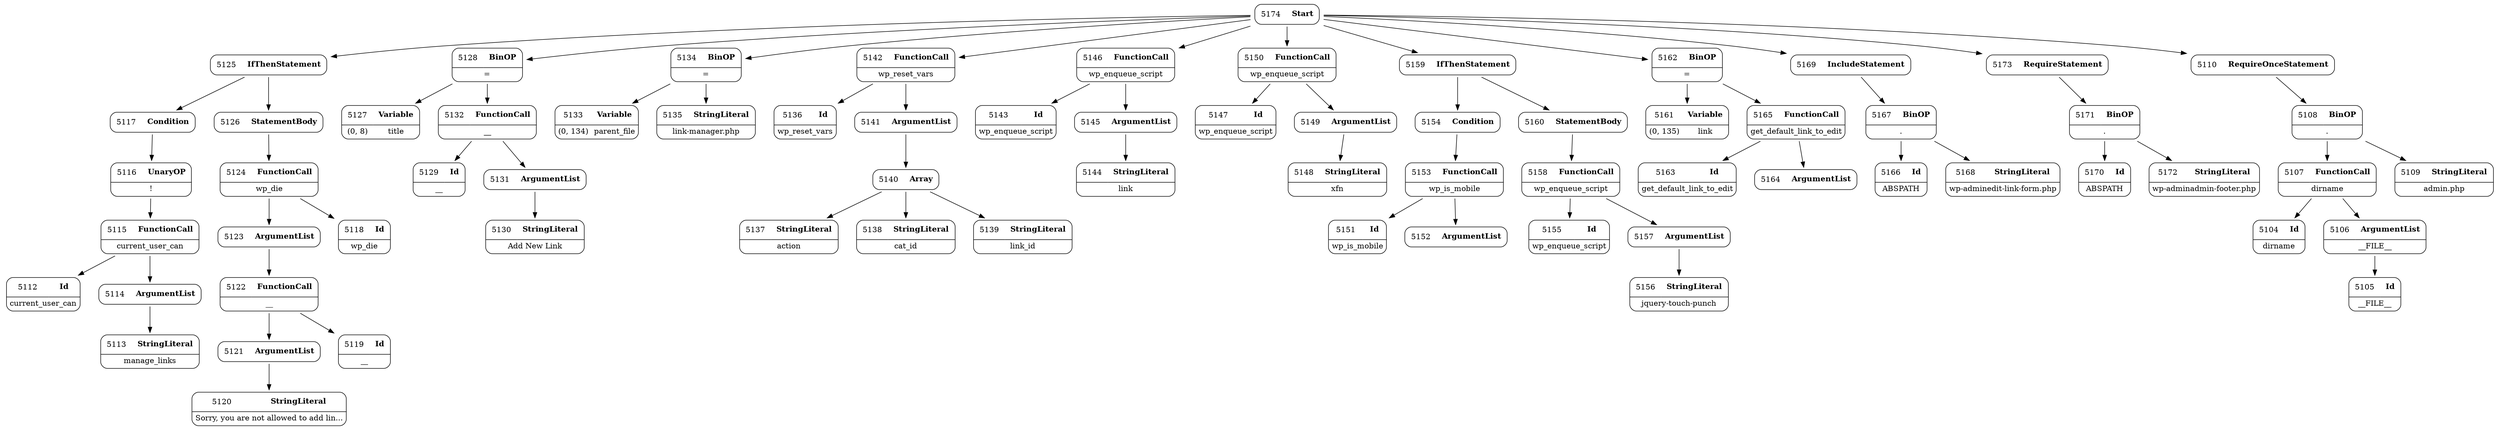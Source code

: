 digraph ast {
node [shape=none];
5120 [label=<<TABLE border='1' cellspacing='0' cellpadding='10' style='rounded' ><TR><TD border='0'>5120</TD><TD border='0'><B>StringLiteral</B></TD></TR><HR/><TR><TD border='0' cellpadding='5' colspan='2'>Sorry, you are not allowed to add lin...</TD></TR></TABLE>>];
5121 [label=<<TABLE border='1' cellspacing='0' cellpadding='10' style='rounded' ><TR><TD border='0'>5121</TD><TD border='0'><B>ArgumentList</B></TD></TR></TABLE>>];
5121 -> 5120 [weight=2];
5122 [label=<<TABLE border='1' cellspacing='0' cellpadding='10' style='rounded' ><TR><TD border='0'>5122</TD><TD border='0'><B>FunctionCall</B></TD></TR><HR/><TR><TD border='0' cellpadding='5' colspan='2'>__</TD></TR></TABLE>>];
5122 -> 5119 [weight=2];
5122 -> 5121 [weight=2];
5123 [label=<<TABLE border='1' cellspacing='0' cellpadding='10' style='rounded' ><TR><TD border='0'>5123</TD><TD border='0'><B>ArgumentList</B></TD></TR></TABLE>>];
5123 -> 5122 [weight=2];
5124 [label=<<TABLE border='1' cellspacing='0' cellpadding='10' style='rounded' ><TR><TD border='0'>5124</TD><TD border='0'><B>FunctionCall</B></TD></TR><HR/><TR><TD border='0' cellpadding='5' colspan='2'>wp_die</TD></TR></TABLE>>];
5124 -> 5118 [weight=2];
5124 -> 5123 [weight=2];
5125 [label=<<TABLE border='1' cellspacing='0' cellpadding='10' style='rounded' ><TR><TD border='0'>5125</TD><TD border='0'><B>IfThenStatement</B></TD></TR></TABLE>>];
5125 -> 5117 [weight=2];
5125 -> 5126 [weight=2];
5126 [label=<<TABLE border='1' cellspacing='0' cellpadding='10' style='rounded' ><TR><TD border='0'>5126</TD><TD border='0'><B>StatementBody</B></TD></TR></TABLE>>];
5126 -> 5124 [weight=2];
5127 [label=<<TABLE border='1' cellspacing='0' cellpadding='10' style='rounded' ><TR><TD border='0'>5127</TD><TD border='0'><B>Variable</B></TD></TR><HR/><TR><TD border='0' cellpadding='5'>(0, 8)</TD><TD border='0' cellpadding='5'>title</TD></TR></TABLE>>];
5128 [label=<<TABLE border='1' cellspacing='0' cellpadding='10' style='rounded' ><TR><TD border='0'>5128</TD><TD border='0'><B>BinOP</B></TD></TR><HR/><TR><TD border='0' cellpadding='5' colspan='2'>=</TD></TR></TABLE>>];
5128 -> 5127 [weight=2];
5128 -> 5132 [weight=2];
5129 [label=<<TABLE border='1' cellspacing='0' cellpadding='10' style='rounded' ><TR><TD border='0'>5129</TD><TD border='0'><B>Id</B></TD></TR><HR/><TR><TD border='0' cellpadding='5' colspan='2'>__</TD></TR></TABLE>>];
5130 [label=<<TABLE border='1' cellspacing='0' cellpadding='10' style='rounded' ><TR><TD border='0'>5130</TD><TD border='0'><B>StringLiteral</B></TD></TR><HR/><TR><TD border='0' cellpadding='5' colspan='2'>Add New Link</TD></TR></TABLE>>];
5131 [label=<<TABLE border='1' cellspacing='0' cellpadding='10' style='rounded' ><TR><TD border='0'>5131</TD><TD border='0'><B>ArgumentList</B></TD></TR></TABLE>>];
5131 -> 5130 [weight=2];
5132 [label=<<TABLE border='1' cellspacing='0' cellpadding='10' style='rounded' ><TR><TD border='0'>5132</TD><TD border='0'><B>FunctionCall</B></TD></TR><HR/><TR><TD border='0' cellpadding='5' colspan='2'>__</TD></TR></TABLE>>];
5132 -> 5129 [weight=2];
5132 -> 5131 [weight=2];
5133 [label=<<TABLE border='1' cellspacing='0' cellpadding='10' style='rounded' ><TR><TD border='0'>5133</TD><TD border='0'><B>Variable</B></TD></TR><HR/><TR><TD border='0' cellpadding='5'>(0, 134)</TD><TD border='0' cellpadding='5'>parent_file</TD></TR></TABLE>>];
5134 [label=<<TABLE border='1' cellspacing='0' cellpadding='10' style='rounded' ><TR><TD border='0'>5134</TD><TD border='0'><B>BinOP</B></TD></TR><HR/><TR><TD border='0' cellpadding='5' colspan='2'>=</TD></TR></TABLE>>];
5134 -> 5133 [weight=2];
5134 -> 5135 [weight=2];
5135 [label=<<TABLE border='1' cellspacing='0' cellpadding='10' style='rounded' ><TR><TD border='0'>5135</TD><TD border='0'><B>StringLiteral</B></TD></TR><HR/><TR><TD border='0' cellpadding='5' colspan='2'>link-manager.php</TD></TR></TABLE>>];
5136 [label=<<TABLE border='1' cellspacing='0' cellpadding='10' style='rounded' ><TR><TD border='0'>5136</TD><TD border='0'><B>Id</B></TD></TR><HR/><TR><TD border='0' cellpadding='5' colspan='2'>wp_reset_vars</TD></TR></TABLE>>];
5137 [label=<<TABLE border='1' cellspacing='0' cellpadding='10' style='rounded' ><TR><TD border='0'>5137</TD><TD border='0'><B>StringLiteral</B></TD></TR><HR/><TR><TD border='0' cellpadding='5' colspan='2'>action</TD></TR></TABLE>>];
5138 [label=<<TABLE border='1' cellspacing='0' cellpadding='10' style='rounded' ><TR><TD border='0'>5138</TD><TD border='0'><B>StringLiteral</B></TD></TR><HR/><TR><TD border='0' cellpadding='5' colspan='2'>cat_id</TD></TR></TABLE>>];
5139 [label=<<TABLE border='1' cellspacing='0' cellpadding='10' style='rounded' ><TR><TD border='0'>5139</TD><TD border='0'><B>StringLiteral</B></TD></TR><HR/><TR><TD border='0' cellpadding='5' colspan='2'>link_id</TD></TR></TABLE>>];
5140 [label=<<TABLE border='1' cellspacing='0' cellpadding='10' style='rounded' ><TR><TD border='0'>5140</TD><TD border='0'><B>Array</B></TD></TR></TABLE>>];
5140 -> 5137 [weight=2];
5140 -> 5138 [weight=2];
5140 -> 5139 [weight=2];
5141 [label=<<TABLE border='1' cellspacing='0' cellpadding='10' style='rounded' ><TR><TD border='0'>5141</TD><TD border='0'><B>ArgumentList</B></TD></TR></TABLE>>];
5141 -> 5140 [weight=2];
5142 [label=<<TABLE border='1' cellspacing='0' cellpadding='10' style='rounded' ><TR><TD border='0'>5142</TD><TD border='0'><B>FunctionCall</B></TD></TR><HR/><TR><TD border='0' cellpadding='5' colspan='2'>wp_reset_vars</TD></TR></TABLE>>];
5142 -> 5136 [weight=2];
5142 -> 5141 [weight=2];
5143 [label=<<TABLE border='1' cellspacing='0' cellpadding='10' style='rounded' ><TR><TD border='0'>5143</TD><TD border='0'><B>Id</B></TD></TR><HR/><TR><TD border='0' cellpadding='5' colspan='2'>wp_enqueue_script</TD></TR></TABLE>>];
5144 [label=<<TABLE border='1' cellspacing='0' cellpadding='10' style='rounded' ><TR><TD border='0'>5144</TD><TD border='0'><B>StringLiteral</B></TD></TR><HR/><TR><TD border='0' cellpadding='5' colspan='2'>link</TD></TR></TABLE>>];
5145 [label=<<TABLE border='1' cellspacing='0' cellpadding='10' style='rounded' ><TR><TD border='0'>5145</TD><TD border='0'><B>ArgumentList</B></TD></TR></TABLE>>];
5145 -> 5144 [weight=2];
5146 [label=<<TABLE border='1' cellspacing='0' cellpadding='10' style='rounded' ><TR><TD border='0'>5146</TD><TD border='0'><B>FunctionCall</B></TD></TR><HR/><TR><TD border='0' cellpadding='5' colspan='2'>wp_enqueue_script</TD></TR></TABLE>>];
5146 -> 5143 [weight=2];
5146 -> 5145 [weight=2];
5147 [label=<<TABLE border='1' cellspacing='0' cellpadding='10' style='rounded' ><TR><TD border='0'>5147</TD><TD border='0'><B>Id</B></TD></TR><HR/><TR><TD border='0' cellpadding='5' colspan='2'>wp_enqueue_script</TD></TR></TABLE>>];
5148 [label=<<TABLE border='1' cellspacing='0' cellpadding='10' style='rounded' ><TR><TD border='0'>5148</TD><TD border='0'><B>StringLiteral</B></TD></TR><HR/><TR><TD border='0' cellpadding='5' colspan='2'>xfn</TD></TR></TABLE>>];
5149 [label=<<TABLE border='1' cellspacing='0' cellpadding='10' style='rounded' ><TR><TD border='0'>5149</TD><TD border='0'><B>ArgumentList</B></TD></TR></TABLE>>];
5149 -> 5148 [weight=2];
5150 [label=<<TABLE border='1' cellspacing='0' cellpadding='10' style='rounded' ><TR><TD border='0'>5150</TD><TD border='0'><B>FunctionCall</B></TD></TR><HR/><TR><TD border='0' cellpadding='5' colspan='2'>wp_enqueue_script</TD></TR></TABLE>>];
5150 -> 5147 [weight=2];
5150 -> 5149 [weight=2];
5151 [label=<<TABLE border='1' cellspacing='0' cellpadding='10' style='rounded' ><TR><TD border='0'>5151</TD><TD border='0'><B>Id</B></TD></TR><HR/><TR><TD border='0' cellpadding='5' colspan='2'>wp_is_mobile</TD></TR></TABLE>>];
5152 [label=<<TABLE border='1' cellspacing='0' cellpadding='10' style='rounded' ><TR><TD border='0'>5152</TD><TD border='0'><B>ArgumentList</B></TD></TR></TABLE>>];
5153 [label=<<TABLE border='1' cellspacing='0' cellpadding='10' style='rounded' ><TR><TD border='0'>5153</TD><TD border='0'><B>FunctionCall</B></TD></TR><HR/><TR><TD border='0' cellpadding='5' colspan='2'>wp_is_mobile</TD></TR></TABLE>>];
5153 -> 5151 [weight=2];
5153 -> 5152 [weight=2];
5154 [label=<<TABLE border='1' cellspacing='0' cellpadding='10' style='rounded' ><TR><TD border='0'>5154</TD><TD border='0'><B>Condition</B></TD></TR></TABLE>>];
5154 -> 5153 [weight=2];
5155 [label=<<TABLE border='1' cellspacing='0' cellpadding='10' style='rounded' ><TR><TD border='0'>5155</TD><TD border='0'><B>Id</B></TD></TR><HR/><TR><TD border='0' cellpadding='5' colspan='2'>wp_enqueue_script</TD></TR></TABLE>>];
5156 [label=<<TABLE border='1' cellspacing='0' cellpadding='10' style='rounded' ><TR><TD border='0'>5156</TD><TD border='0'><B>StringLiteral</B></TD></TR><HR/><TR><TD border='0' cellpadding='5' colspan='2'>jquery-touch-punch</TD></TR></TABLE>>];
5157 [label=<<TABLE border='1' cellspacing='0' cellpadding='10' style='rounded' ><TR><TD border='0'>5157</TD><TD border='0'><B>ArgumentList</B></TD></TR></TABLE>>];
5157 -> 5156 [weight=2];
5158 [label=<<TABLE border='1' cellspacing='0' cellpadding='10' style='rounded' ><TR><TD border='0'>5158</TD><TD border='0'><B>FunctionCall</B></TD></TR><HR/><TR><TD border='0' cellpadding='5' colspan='2'>wp_enqueue_script</TD></TR></TABLE>>];
5158 -> 5155 [weight=2];
5158 -> 5157 [weight=2];
5159 [label=<<TABLE border='1' cellspacing='0' cellpadding='10' style='rounded' ><TR><TD border='0'>5159</TD><TD border='0'><B>IfThenStatement</B></TD></TR></TABLE>>];
5159 -> 5154 [weight=2];
5159 -> 5160 [weight=2];
5160 [label=<<TABLE border='1' cellspacing='0' cellpadding='10' style='rounded' ><TR><TD border='0'>5160</TD><TD border='0'><B>StatementBody</B></TD></TR></TABLE>>];
5160 -> 5158 [weight=2];
5161 [label=<<TABLE border='1' cellspacing='0' cellpadding='10' style='rounded' ><TR><TD border='0'>5161</TD><TD border='0'><B>Variable</B></TD></TR><HR/><TR><TD border='0' cellpadding='5'>(0, 135)</TD><TD border='0' cellpadding='5'>link</TD></TR></TABLE>>];
5162 [label=<<TABLE border='1' cellspacing='0' cellpadding='10' style='rounded' ><TR><TD border='0'>5162</TD><TD border='0'><B>BinOP</B></TD></TR><HR/><TR><TD border='0' cellpadding='5' colspan='2'>=</TD></TR></TABLE>>];
5162 -> 5161 [weight=2];
5162 -> 5165 [weight=2];
5163 [label=<<TABLE border='1' cellspacing='0' cellpadding='10' style='rounded' ><TR><TD border='0'>5163</TD><TD border='0'><B>Id</B></TD></TR><HR/><TR><TD border='0' cellpadding='5' colspan='2'>get_default_link_to_edit</TD></TR></TABLE>>];
5164 [label=<<TABLE border='1' cellspacing='0' cellpadding='10' style='rounded' ><TR><TD border='0'>5164</TD><TD border='0'><B>ArgumentList</B></TD></TR></TABLE>>];
5165 [label=<<TABLE border='1' cellspacing='0' cellpadding='10' style='rounded' ><TR><TD border='0'>5165</TD><TD border='0'><B>FunctionCall</B></TD></TR><HR/><TR><TD border='0' cellpadding='5' colspan='2'>get_default_link_to_edit</TD></TR></TABLE>>];
5165 -> 5163 [weight=2];
5165 -> 5164 [weight=2];
5166 [label=<<TABLE border='1' cellspacing='0' cellpadding='10' style='rounded' ><TR><TD border='0'>5166</TD><TD border='0'><B>Id</B></TD></TR><HR/><TR><TD border='0' cellpadding='5' colspan='2'>ABSPATH</TD></TR></TABLE>>];
5167 [label=<<TABLE border='1' cellspacing='0' cellpadding='10' style='rounded' ><TR><TD border='0'>5167</TD><TD border='0'><B>BinOP</B></TD></TR><HR/><TR><TD border='0' cellpadding='5' colspan='2'>.</TD></TR></TABLE>>];
5167 -> 5166 [weight=2];
5167 -> 5168 [weight=2];
5168 [label=<<TABLE border='1' cellspacing='0' cellpadding='10' style='rounded' ><TR><TD border='0'>5168</TD><TD border='0'><B>StringLiteral</B></TD></TR><HR/><TR><TD border='0' cellpadding='5' colspan='2'>wp-adminedit-link-form.php</TD></TR></TABLE>>];
5169 [label=<<TABLE border='1' cellspacing='0' cellpadding='10' style='rounded' ><TR><TD border='0'>5169</TD><TD border='0'><B>IncludeStatement</B></TD></TR></TABLE>>];
5169 -> 5167 [weight=2];
5170 [label=<<TABLE border='1' cellspacing='0' cellpadding='10' style='rounded' ><TR><TD border='0'>5170</TD><TD border='0'><B>Id</B></TD></TR><HR/><TR><TD border='0' cellpadding='5' colspan='2'>ABSPATH</TD></TR></TABLE>>];
5171 [label=<<TABLE border='1' cellspacing='0' cellpadding='10' style='rounded' ><TR><TD border='0'>5171</TD><TD border='0'><B>BinOP</B></TD></TR><HR/><TR><TD border='0' cellpadding='5' colspan='2'>.</TD></TR></TABLE>>];
5171 -> 5170 [weight=2];
5171 -> 5172 [weight=2];
5172 [label=<<TABLE border='1' cellspacing='0' cellpadding='10' style='rounded' ><TR><TD border='0'>5172</TD><TD border='0'><B>StringLiteral</B></TD></TR><HR/><TR><TD border='0' cellpadding='5' colspan='2'>wp-adminadmin-footer.php</TD></TR></TABLE>>];
5173 [label=<<TABLE border='1' cellspacing='0' cellpadding='10' style='rounded' ><TR><TD border='0'>5173</TD><TD border='0'><B>RequireStatement</B></TD></TR></TABLE>>];
5173 -> 5171 [weight=2];
5174 [label=<<TABLE border='1' cellspacing='0' cellpadding='10' style='rounded' ><TR><TD border='0'>5174</TD><TD border='0'><B>Start</B></TD></TR></TABLE>>];
5174 -> 5110 [weight=2];
5174 -> 5125 [weight=2];
5174 -> 5128 [weight=2];
5174 -> 5134 [weight=2];
5174 -> 5142 [weight=2];
5174 -> 5146 [weight=2];
5174 -> 5150 [weight=2];
5174 -> 5159 [weight=2];
5174 -> 5162 [weight=2];
5174 -> 5169 [weight=2];
5174 -> 5173 [weight=2];
5104 [label=<<TABLE border='1' cellspacing='0' cellpadding='10' style='rounded' ><TR><TD border='0'>5104</TD><TD border='0'><B>Id</B></TD></TR><HR/><TR><TD border='0' cellpadding='5' colspan='2'>dirname</TD></TR></TABLE>>];
5105 [label=<<TABLE border='1' cellspacing='0' cellpadding='10' style='rounded' ><TR><TD border='0'>5105</TD><TD border='0'><B>Id</B></TD></TR><HR/><TR><TD border='0' cellpadding='5' colspan='2'>__FILE__</TD></TR></TABLE>>];
5106 [label=<<TABLE border='1' cellspacing='0' cellpadding='10' style='rounded' ><TR><TD border='0'>5106</TD><TD border='0'><B>ArgumentList</B></TD></TR><HR/><TR><TD border='0' cellpadding='5' colspan='2'>__FILE__</TD></TR></TABLE>>];
5106 -> 5105 [weight=2];
5107 [label=<<TABLE border='1' cellspacing='0' cellpadding='10' style='rounded' ><TR><TD border='0'>5107</TD><TD border='0'><B>FunctionCall</B></TD></TR><HR/><TR><TD border='0' cellpadding='5' colspan='2'>dirname</TD></TR></TABLE>>];
5107 -> 5104 [weight=2];
5107 -> 5106 [weight=2];
5108 [label=<<TABLE border='1' cellspacing='0' cellpadding='10' style='rounded' ><TR><TD border='0'>5108</TD><TD border='0'><B>BinOP</B></TD></TR><HR/><TR><TD border='0' cellpadding='5' colspan='2'>.</TD></TR></TABLE>>];
5108 -> 5107 [weight=2];
5108 -> 5109 [weight=2];
5109 [label=<<TABLE border='1' cellspacing='0' cellpadding='10' style='rounded' ><TR><TD border='0'>5109</TD><TD border='0'><B>StringLiteral</B></TD></TR><HR/><TR><TD border='0' cellpadding='5' colspan='2'>admin.php</TD></TR></TABLE>>];
5110 [label=<<TABLE border='1' cellspacing='0' cellpadding='10' style='rounded' ><TR><TD border='0'>5110</TD><TD border='0'><B>RequireOnceStatement</B></TD></TR></TABLE>>];
5110 -> 5108 [weight=2];
5112 [label=<<TABLE border='1' cellspacing='0' cellpadding='10' style='rounded' ><TR><TD border='0'>5112</TD><TD border='0'><B>Id</B></TD></TR><HR/><TR><TD border='0' cellpadding='5' colspan='2'>current_user_can</TD></TR></TABLE>>];
5113 [label=<<TABLE border='1' cellspacing='0' cellpadding='10' style='rounded' ><TR><TD border='0'>5113</TD><TD border='0'><B>StringLiteral</B></TD></TR><HR/><TR><TD border='0' cellpadding='5' colspan='2'>manage_links</TD></TR></TABLE>>];
5114 [label=<<TABLE border='1' cellspacing='0' cellpadding='10' style='rounded' ><TR><TD border='0'>5114</TD><TD border='0'><B>ArgumentList</B></TD></TR></TABLE>>];
5114 -> 5113 [weight=2];
5115 [label=<<TABLE border='1' cellspacing='0' cellpadding='10' style='rounded' ><TR><TD border='0'>5115</TD><TD border='0'><B>FunctionCall</B></TD></TR><HR/><TR><TD border='0' cellpadding='5' colspan='2'>current_user_can</TD></TR></TABLE>>];
5115 -> 5112 [weight=2];
5115 -> 5114 [weight=2];
5116 [label=<<TABLE border='1' cellspacing='0' cellpadding='10' style='rounded' ><TR><TD border='0'>5116</TD><TD border='0'><B>UnaryOP</B></TD></TR><HR/><TR><TD border='0' cellpadding='5' colspan='2'>!</TD></TR></TABLE>>];
5116 -> 5115 [weight=2];
5117 [label=<<TABLE border='1' cellspacing='0' cellpadding='10' style='rounded' ><TR><TD border='0'>5117</TD><TD border='0'><B>Condition</B></TD></TR></TABLE>>];
5117 -> 5116 [weight=2];
5118 [label=<<TABLE border='1' cellspacing='0' cellpadding='10' style='rounded' ><TR><TD border='0'>5118</TD><TD border='0'><B>Id</B></TD></TR><HR/><TR><TD border='0' cellpadding='5' colspan='2'>wp_die</TD></TR></TABLE>>];
5119 [label=<<TABLE border='1' cellspacing='0' cellpadding='10' style='rounded' ><TR><TD border='0'>5119</TD><TD border='0'><B>Id</B></TD></TR><HR/><TR><TD border='0' cellpadding='5' colspan='2'>__</TD></TR></TABLE>>];
}
